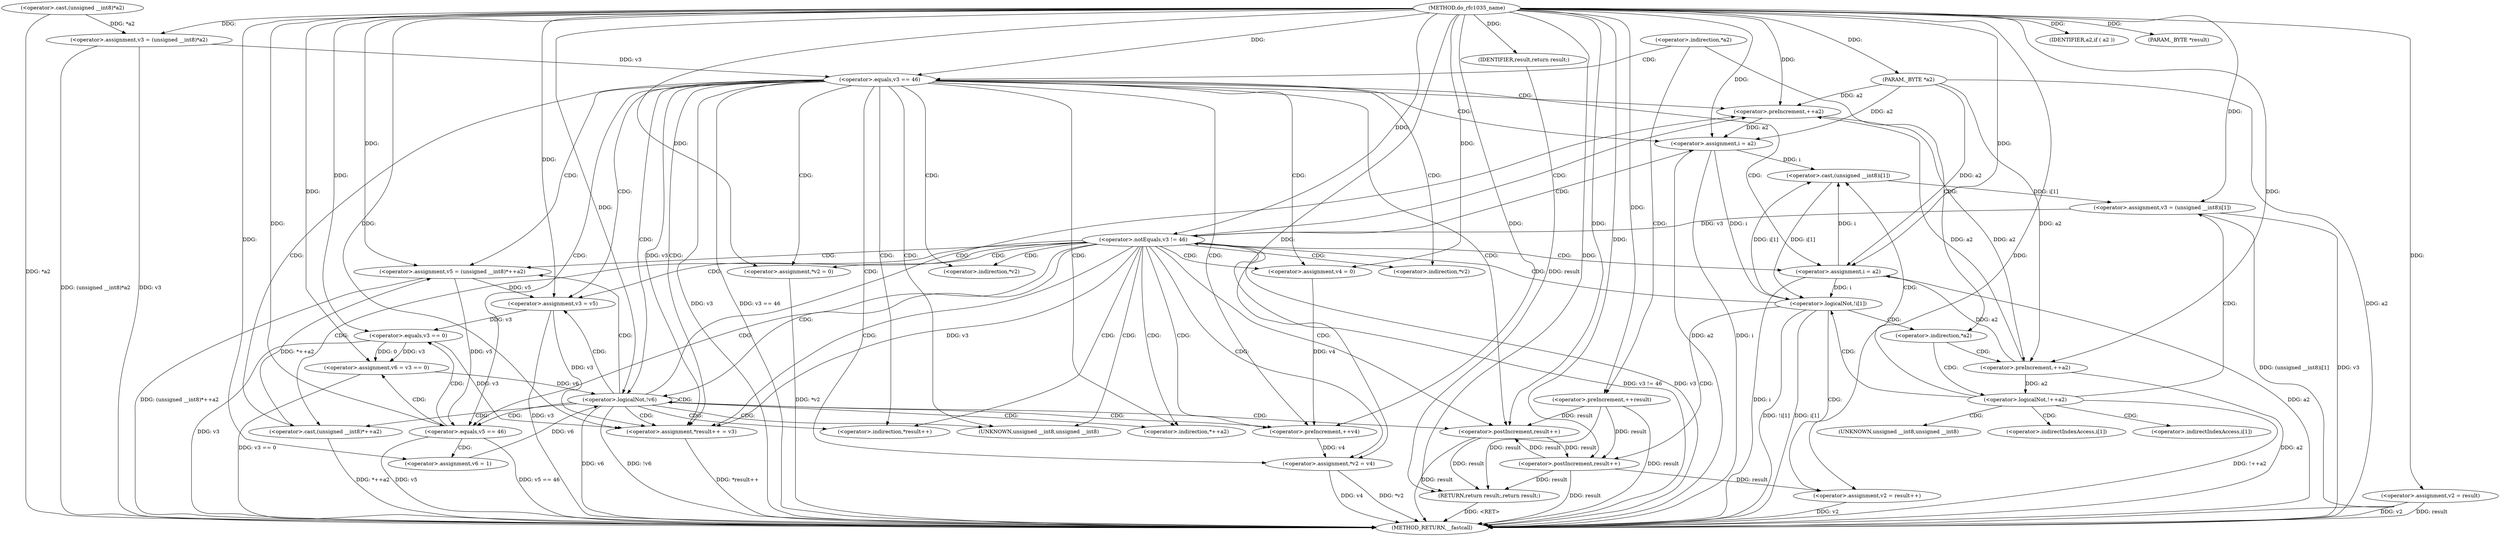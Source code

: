 digraph do_rfc1035_name {  
"1000107" [label = "(METHOD,do_rfc1035_name)" ]
"1000226" [label = "(METHOD_RETURN,__fastcall)" ]
"1000108" [label = "(PARAM,_BYTE *result)" ]
"1000109" [label = "(PARAM,_BYTE *a2)" ]
"1000117" [label = "(<operator>.assignment,v2 = result)" ]
"1000121" [label = "(IDENTIFIER,a2,if ( a2 ))" ]
"1000123" [label = "(<operator>.assignment,v3 = (unsigned __int8)*a2)" ]
"1000125" [label = "(<operator>.cast,(unsigned __int8)*a2)" ]
"1000133" [label = "(<operator>.preIncrement,++result)" ]
"1000136" [label = "(<operator>.equals,v3 == 46)" ]
"1000141" [label = "(<operator>.assignment,v4 = 0)" ]
"1000146" [label = "(<operator>.assignment,*result++ = v3)" ]
"1000148" [label = "(<operator>.postIncrement,result++)" ]
"1000151" [label = "(<operator>.preIncrement,++v4)" ]
"1000153" [label = "(<operator>.assignment,v5 = (unsigned __int8)*++a2)" ]
"1000155" [label = "(<operator>.cast,(unsigned __int8)*++a2)" ]
"1000158" [label = "(<operator>.preIncrement,++a2)" ]
"1000160" [label = "(<operator>.assignment,v3 = v5)" ]
"1000164" [label = "(<operator>.equals,v5 == 46)" ]
"1000167" [label = "(<operator>.assignment,v6 = 1)" ]
"1000171" [label = "(<operator>.assignment,v6 = v3 == 0)" ]
"1000173" [label = "(<operator>.equals,v3 == 0)" ]
"1000176" [label = "(<operator>.logicalNot,!v6)" ]
"1000178" [label = "(<operator>.assignment,*v2 = v4)" ]
"1000183" [label = "(<operator>.assignment,i = a2)" ]
"1000188" [label = "(<operator>.assignment,i = a2)" ]
"1000193" [label = "(<operator>.logicalNot,!++a2)" ]
"1000194" [label = "(<operator>.preIncrement,++a2)" ]
"1000197" [label = "(<operator>.assignment,v3 = (unsigned __int8)i[1])" ]
"1000199" [label = "(<operator>.cast,(unsigned __int8)i[1])" ]
"1000205" [label = "(<operator>.logicalNot,!i[1])" ]
"1000210" [label = "(<operator>.assignment,v2 = result++)" ]
"1000212" [label = "(<operator>.postIncrement,result++)" ]
"1000215" [label = "(<operator>.notEquals,v3 != 46)" ]
"1000220" [label = "(<operator>.assignment,*v2 = 0)" ]
"1000224" [label = "(RETURN,return result;,return result;)" ]
"1000225" [label = "(IDENTIFIER,result,return result;)" ]
"1000130" [label = "(<operator>.indirection,*a2)" ]
"1000147" [label = "(<operator>.indirection,*result++)" ]
"1000156" [label = "(UNKNOWN,unsigned __int8,unsigned __int8)" ]
"1000157" [label = "(<operator>.indirection,*++a2)" ]
"1000179" [label = "(<operator>.indirection,*v2)" ]
"1000186" [label = "(<operator>.indirection,*a2)" ]
"1000200" [label = "(UNKNOWN,unsigned __int8,unsigned __int8)" ]
"1000201" [label = "(<operator>.indirectIndexAccess,i[1])" ]
"1000206" [label = "(<operator>.indirectIndexAccess,i[1])" ]
"1000221" [label = "(<operator>.indirection,*v2)" ]
  "1000224" -> "1000226"  [ label = "DDG: <RET>"] 
  "1000205" -> "1000226"  [ label = "DDG: !i[1]"] 
  "1000220" -> "1000226"  [ label = "DDG: *v2"] 
  "1000117" -> "1000226"  [ label = "DDG: result"] 
  "1000148" -> "1000226"  [ label = "DDG: result"] 
  "1000183" -> "1000226"  [ label = "DDG: a2"] 
  "1000193" -> "1000226"  [ label = "DDG: !++a2"] 
  "1000197" -> "1000226"  [ label = "DDG: v3"] 
  "1000205" -> "1000226"  [ label = "DDG: i[1]"] 
  "1000178" -> "1000226"  [ label = "DDG: v4"] 
  "1000164" -> "1000226"  [ label = "DDG: v5 == 46"] 
  "1000136" -> "1000226"  [ label = "DDG: v3 == 46"] 
  "1000160" -> "1000226"  [ label = "DDG: v3"] 
  "1000197" -> "1000226"  [ label = "DDG: (unsigned __int8)i[1]"] 
  "1000125" -> "1000226"  [ label = "DDG: *a2"] 
  "1000109" -> "1000226"  [ label = "DDG: a2"] 
  "1000188" -> "1000226"  [ label = "DDG: i"] 
  "1000173" -> "1000226"  [ label = "DDG: v3"] 
  "1000123" -> "1000226"  [ label = "DDG: v3"] 
  "1000117" -> "1000226"  [ label = "DDG: v2"] 
  "1000183" -> "1000226"  [ label = "DDG: i"] 
  "1000212" -> "1000226"  [ label = "DDG: result"] 
  "1000155" -> "1000226"  [ label = "DDG: *++a2"] 
  "1000210" -> "1000226"  [ label = "DDG: v2"] 
  "1000136" -> "1000226"  [ label = "DDG: v3"] 
  "1000133" -> "1000226"  [ label = "DDG: result"] 
  "1000146" -> "1000226"  [ label = "DDG: *result++"] 
  "1000153" -> "1000226"  [ label = "DDG: (unsigned __int8)*++a2"] 
  "1000188" -> "1000226"  [ label = "DDG: a2"] 
  "1000215" -> "1000226"  [ label = "DDG: v3 != 46"] 
  "1000123" -> "1000226"  [ label = "DDG: (unsigned __int8)*a2"] 
  "1000176" -> "1000226"  [ label = "DDG: v6"] 
  "1000176" -> "1000226"  [ label = "DDG: !v6"] 
  "1000178" -> "1000226"  [ label = "DDG: *v2"] 
  "1000215" -> "1000226"  [ label = "DDG: v3"] 
  "1000171" -> "1000226"  [ label = "DDG: v3 == 0"] 
  "1000194" -> "1000226"  [ label = "DDG: a2"] 
  "1000164" -> "1000226"  [ label = "DDG: v5"] 
  "1000107" -> "1000108"  [ label = "DDG: "] 
  "1000107" -> "1000109"  [ label = "DDG: "] 
  "1000107" -> "1000117"  [ label = "DDG: "] 
  "1000107" -> "1000121"  [ label = "DDG: "] 
  "1000125" -> "1000123"  [ label = "DDG: *a2"] 
  "1000107" -> "1000123"  [ label = "DDG: "] 
  "1000107" -> "1000133"  [ label = "DDG: "] 
  "1000123" -> "1000136"  [ label = "DDG: v3"] 
  "1000107" -> "1000136"  [ label = "DDG: "] 
  "1000107" -> "1000141"  [ label = "DDG: "] 
  "1000160" -> "1000146"  [ label = "DDG: v3"] 
  "1000173" -> "1000146"  [ label = "DDG: v3"] 
  "1000136" -> "1000146"  [ label = "DDG: v3"] 
  "1000215" -> "1000146"  [ label = "DDG: v3"] 
  "1000107" -> "1000146"  [ label = "DDG: "] 
  "1000212" -> "1000148"  [ label = "DDG: result"] 
  "1000133" -> "1000148"  [ label = "DDG: result"] 
  "1000107" -> "1000148"  [ label = "DDG: "] 
  "1000141" -> "1000151"  [ label = "DDG: v4"] 
  "1000107" -> "1000151"  [ label = "DDG: "] 
  "1000155" -> "1000153"  [ label = "DDG: *++a2"] 
  "1000107" -> "1000153"  [ label = "DDG: "] 
  "1000194" -> "1000158"  [ label = "DDG: a2"] 
  "1000109" -> "1000158"  [ label = "DDG: a2"] 
  "1000107" -> "1000158"  [ label = "DDG: "] 
  "1000153" -> "1000160"  [ label = "DDG: v5"] 
  "1000107" -> "1000160"  [ label = "DDG: "] 
  "1000107" -> "1000164"  [ label = "DDG: "] 
  "1000153" -> "1000164"  [ label = "DDG: v5"] 
  "1000107" -> "1000167"  [ label = "DDG: "] 
  "1000173" -> "1000171"  [ label = "DDG: v3"] 
  "1000173" -> "1000171"  [ label = "DDG: 0"] 
  "1000107" -> "1000171"  [ label = "DDG: "] 
  "1000160" -> "1000173"  [ label = "DDG: v3"] 
  "1000107" -> "1000173"  [ label = "DDG: "] 
  "1000171" -> "1000176"  [ label = "DDG: v6"] 
  "1000167" -> "1000176"  [ label = "DDG: v6"] 
  "1000107" -> "1000176"  [ label = "DDG: "] 
  "1000151" -> "1000178"  [ label = "DDG: v4"] 
  "1000107" -> "1000178"  [ label = "DDG: "] 
  "1000158" -> "1000183"  [ label = "DDG: a2"] 
  "1000109" -> "1000183"  [ label = "DDG: a2"] 
  "1000107" -> "1000183"  [ label = "DDG: "] 
  "1000194" -> "1000188"  [ label = "DDG: a2"] 
  "1000109" -> "1000188"  [ label = "DDG: a2"] 
  "1000107" -> "1000188"  [ label = "DDG: "] 
  "1000194" -> "1000193"  [ label = "DDG: a2"] 
  "1000109" -> "1000194"  [ label = "DDG: a2"] 
  "1000107" -> "1000194"  [ label = "DDG: "] 
  "1000158" -> "1000194"  [ label = "DDG: a2"] 
  "1000199" -> "1000197"  [ label = "DDG: i[1]"] 
  "1000107" -> "1000197"  [ label = "DDG: "] 
  "1000188" -> "1000199"  [ label = "DDG: i"] 
  "1000183" -> "1000199"  [ label = "DDG: i"] 
  "1000205" -> "1000199"  [ label = "DDG: i[1]"] 
  "1000188" -> "1000205"  [ label = "DDG: i"] 
  "1000183" -> "1000205"  [ label = "DDG: i"] 
  "1000199" -> "1000205"  [ label = "DDG: i[1]"] 
  "1000107" -> "1000210"  [ label = "DDG: "] 
  "1000212" -> "1000210"  [ label = "DDG: result"] 
  "1000133" -> "1000212"  [ label = "DDG: result"] 
  "1000148" -> "1000212"  [ label = "DDG: result"] 
  "1000107" -> "1000212"  [ label = "DDG: "] 
  "1000197" -> "1000215"  [ label = "DDG: v3"] 
  "1000107" -> "1000215"  [ label = "DDG: "] 
  "1000107" -> "1000220"  [ label = "DDG: "] 
  "1000225" -> "1000224"  [ label = "DDG: result"] 
  "1000212" -> "1000224"  [ label = "DDG: result"] 
  "1000133" -> "1000224"  [ label = "DDG: result"] 
  "1000148" -> "1000224"  [ label = "DDG: result"] 
  "1000107" -> "1000224"  [ label = "DDG: "] 
  "1000107" -> "1000225"  [ label = "DDG: "] 
  "1000130" -> "1000186"  [ label = "CDG: "] 
  "1000130" -> "1000136"  [ label = "CDG: "] 
  "1000130" -> "1000133"  [ label = "CDG: "] 
  "1000136" -> "1000176"  [ label = "CDG: "] 
  "1000136" -> "1000164"  [ label = "CDG: "] 
  "1000136" -> "1000188"  [ label = "CDG: "] 
  "1000136" -> "1000183"  [ label = "CDG: "] 
  "1000136" -> "1000179"  [ label = "CDG: "] 
  "1000136" -> "1000178"  [ label = "CDG: "] 
  "1000136" -> "1000221"  [ label = "CDG: "] 
  "1000136" -> "1000220"  [ label = "CDG: "] 
  "1000136" -> "1000141"  [ label = "CDG: "] 
  "1000136" -> "1000160"  [ label = "CDG: "] 
  "1000136" -> "1000158"  [ label = "CDG: "] 
  "1000136" -> "1000157"  [ label = "CDG: "] 
  "1000136" -> "1000156"  [ label = "CDG: "] 
  "1000136" -> "1000155"  [ label = "CDG: "] 
  "1000136" -> "1000153"  [ label = "CDG: "] 
  "1000136" -> "1000151"  [ label = "CDG: "] 
  "1000136" -> "1000148"  [ label = "CDG: "] 
  "1000136" -> "1000147"  [ label = "CDG: "] 
  "1000136" -> "1000146"  [ label = "CDG: "] 
  "1000164" -> "1000173"  [ label = "CDG: "] 
  "1000164" -> "1000171"  [ label = "CDG: "] 
  "1000164" -> "1000167"  [ label = "CDG: "] 
  "1000176" -> "1000176"  [ label = "CDG: "] 
  "1000176" -> "1000164"  [ label = "CDG: "] 
  "1000176" -> "1000160"  [ label = "CDG: "] 
  "1000176" -> "1000158"  [ label = "CDG: "] 
  "1000176" -> "1000157"  [ label = "CDG: "] 
  "1000176" -> "1000156"  [ label = "CDG: "] 
  "1000176" -> "1000155"  [ label = "CDG: "] 
  "1000176" -> "1000153"  [ label = "CDG: "] 
  "1000176" -> "1000151"  [ label = "CDG: "] 
  "1000176" -> "1000148"  [ label = "CDG: "] 
  "1000176" -> "1000147"  [ label = "CDG: "] 
  "1000176" -> "1000146"  [ label = "CDG: "] 
  "1000186" -> "1000194"  [ label = "CDG: "] 
  "1000186" -> "1000193"  [ label = "CDG: "] 
  "1000193" -> "1000206"  [ label = "CDG: "] 
  "1000193" -> "1000205"  [ label = "CDG: "] 
  "1000193" -> "1000201"  [ label = "CDG: "] 
  "1000193" -> "1000200"  [ label = "CDG: "] 
  "1000193" -> "1000199"  [ label = "CDG: "] 
  "1000193" -> "1000197"  [ label = "CDG: "] 
  "1000205" -> "1000186"  [ label = "CDG: "] 
  "1000205" -> "1000215"  [ label = "CDG: "] 
  "1000205" -> "1000212"  [ label = "CDG: "] 
  "1000205" -> "1000210"  [ label = "CDG: "] 
  "1000215" -> "1000176"  [ label = "CDG: "] 
  "1000215" -> "1000164"  [ label = "CDG: "] 
  "1000215" -> "1000188"  [ label = "CDG: "] 
  "1000215" -> "1000183"  [ label = "CDG: "] 
  "1000215" -> "1000179"  [ label = "CDG: "] 
  "1000215" -> "1000178"  [ label = "CDG: "] 
  "1000215" -> "1000221"  [ label = "CDG: "] 
  "1000215" -> "1000220"  [ label = "CDG: "] 
  "1000215" -> "1000141"  [ label = "CDG: "] 
  "1000215" -> "1000160"  [ label = "CDG: "] 
  "1000215" -> "1000158"  [ label = "CDG: "] 
  "1000215" -> "1000157"  [ label = "CDG: "] 
  "1000215" -> "1000156"  [ label = "CDG: "] 
  "1000215" -> "1000155"  [ label = "CDG: "] 
  "1000215" -> "1000153"  [ label = "CDG: "] 
  "1000215" -> "1000151"  [ label = "CDG: "] 
  "1000215" -> "1000148"  [ label = "CDG: "] 
  "1000215" -> "1000147"  [ label = "CDG: "] 
  "1000215" -> "1000146"  [ label = "CDG: "] 
}
